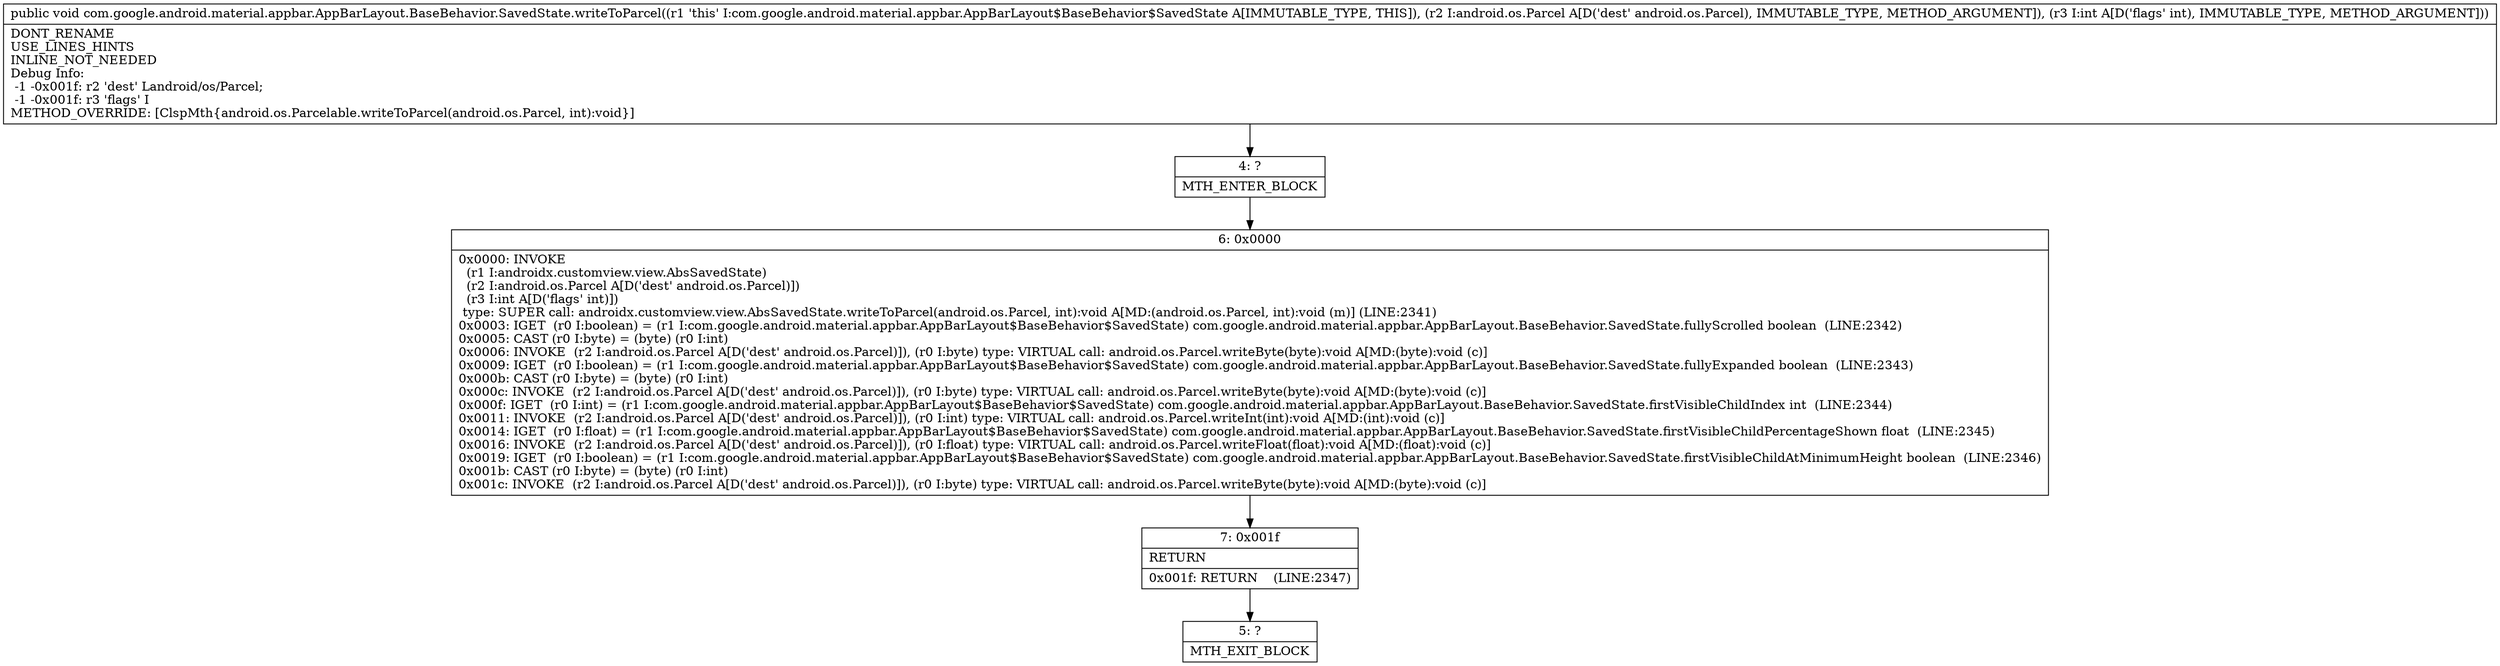 digraph "CFG forcom.google.android.material.appbar.AppBarLayout.BaseBehavior.SavedState.writeToParcel(Landroid\/os\/Parcel;I)V" {
Node_4 [shape=record,label="{4\:\ ?|MTH_ENTER_BLOCK\l}"];
Node_6 [shape=record,label="{6\:\ 0x0000|0x0000: INVOKE  \l  (r1 I:androidx.customview.view.AbsSavedState)\l  (r2 I:android.os.Parcel A[D('dest' android.os.Parcel)])\l  (r3 I:int A[D('flags' int)])\l type: SUPER call: androidx.customview.view.AbsSavedState.writeToParcel(android.os.Parcel, int):void A[MD:(android.os.Parcel, int):void (m)] (LINE:2341)\l0x0003: IGET  (r0 I:boolean) = (r1 I:com.google.android.material.appbar.AppBarLayout$BaseBehavior$SavedState) com.google.android.material.appbar.AppBarLayout.BaseBehavior.SavedState.fullyScrolled boolean  (LINE:2342)\l0x0005: CAST (r0 I:byte) = (byte) (r0 I:int) \l0x0006: INVOKE  (r2 I:android.os.Parcel A[D('dest' android.os.Parcel)]), (r0 I:byte) type: VIRTUAL call: android.os.Parcel.writeByte(byte):void A[MD:(byte):void (c)]\l0x0009: IGET  (r0 I:boolean) = (r1 I:com.google.android.material.appbar.AppBarLayout$BaseBehavior$SavedState) com.google.android.material.appbar.AppBarLayout.BaseBehavior.SavedState.fullyExpanded boolean  (LINE:2343)\l0x000b: CAST (r0 I:byte) = (byte) (r0 I:int) \l0x000c: INVOKE  (r2 I:android.os.Parcel A[D('dest' android.os.Parcel)]), (r0 I:byte) type: VIRTUAL call: android.os.Parcel.writeByte(byte):void A[MD:(byte):void (c)]\l0x000f: IGET  (r0 I:int) = (r1 I:com.google.android.material.appbar.AppBarLayout$BaseBehavior$SavedState) com.google.android.material.appbar.AppBarLayout.BaseBehavior.SavedState.firstVisibleChildIndex int  (LINE:2344)\l0x0011: INVOKE  (r2 I:android.os.Parcel A[D('dest' android.os.Parcel)]), (r0 I:int) type: VIRTUAL call: android.os.Parcel.writeInt(int):void A[MD:(int):void (c)]\l0x0014: IGET  (r0 I:float) = (r1 I:com.google.android.material.appbar.AppBarLayout$BaseBehavior$SavedState) com.google.android.material.appbar.AppBarLayout.BaseBehavior.SavedState.firstVisibleChildPercentageShown float  (LINE:2345)\l0x0016: INVOKE  (r2 I:android.os.Parcel A[D('dest' android.os.Parcel)]), (r0 I:float) type: VIRTUAL call: android.os.Parcel.writeFloat(float):void A[MD:(float):void (c)]\l0x0019: IGET  (r0 I:boolean) = (r1 I:com.google.android.material.appbar.AppBarLayout$BaseBehavior$SavedState) com.google.android.material.appbar.AppBarLayout.BaseBehavior.SavedState.firstVisibleChildAtMinimumHeight boolean  (LINE:2346)\l0x001b: CAST (r0 I:byte) = (byte) (r0 I:int) \l0x001c: INVOKE  (r2 I:android.os.Parcel A[D('dest' android.os.Parcel)]), (r0 I:byte) type: VIRTUAL call: android.os.Parcel.writeByte(byte):void A[MD:(byte):void (c)]\l}"];
Node_7 [shape=record,label="{7\:\ 0x001f|RETURN\l|0x001f: RETURN    (LINE:2347)\l}"];
Node_5 [shape=record,label="{5\:\ ?|MTH_EXIT_BLOCK\l}"];
MethodNode[shape=record,label="{public void com.google.android.material.appbar.AppBarLayout.BaseBehavior.SavedState.writeToParcel((r1 'this' I:com.google.android.material.appbar.AppBarLayout$BaseBehavior$SavedState A[IMMUTABLE_TYPE, THIS]), (r2 I:android.os.Parcel A[D('dest' android.os.Parcel), IMMUTABLE_TYPE, METHOD_ARGUMENT]), (r3 I:int A[D('flags' int), IMMUTABLE_TYPE, METHOD_ARGUMENT]))  | DONT_RENAME\lUSE_LINES_HINTS\lINLINE_NOT_NEEDED\lDebug Info:\l  \-1 \-0x001f: r2 'dest' Landroid\/os\/Parcel;\l  \-1 \-0x001f: r3 'flags' I\lMETHOD_OVERRIDE: [ClspMth\{android.os.Parcelable.writeToParcel(android.os.Parcel, int):void\}]\l}"];
MethodNode -> Node_4;Node_4 -> Node_6;
Node_6 -> Node_7;
Node_7 -> Node_5;
}

